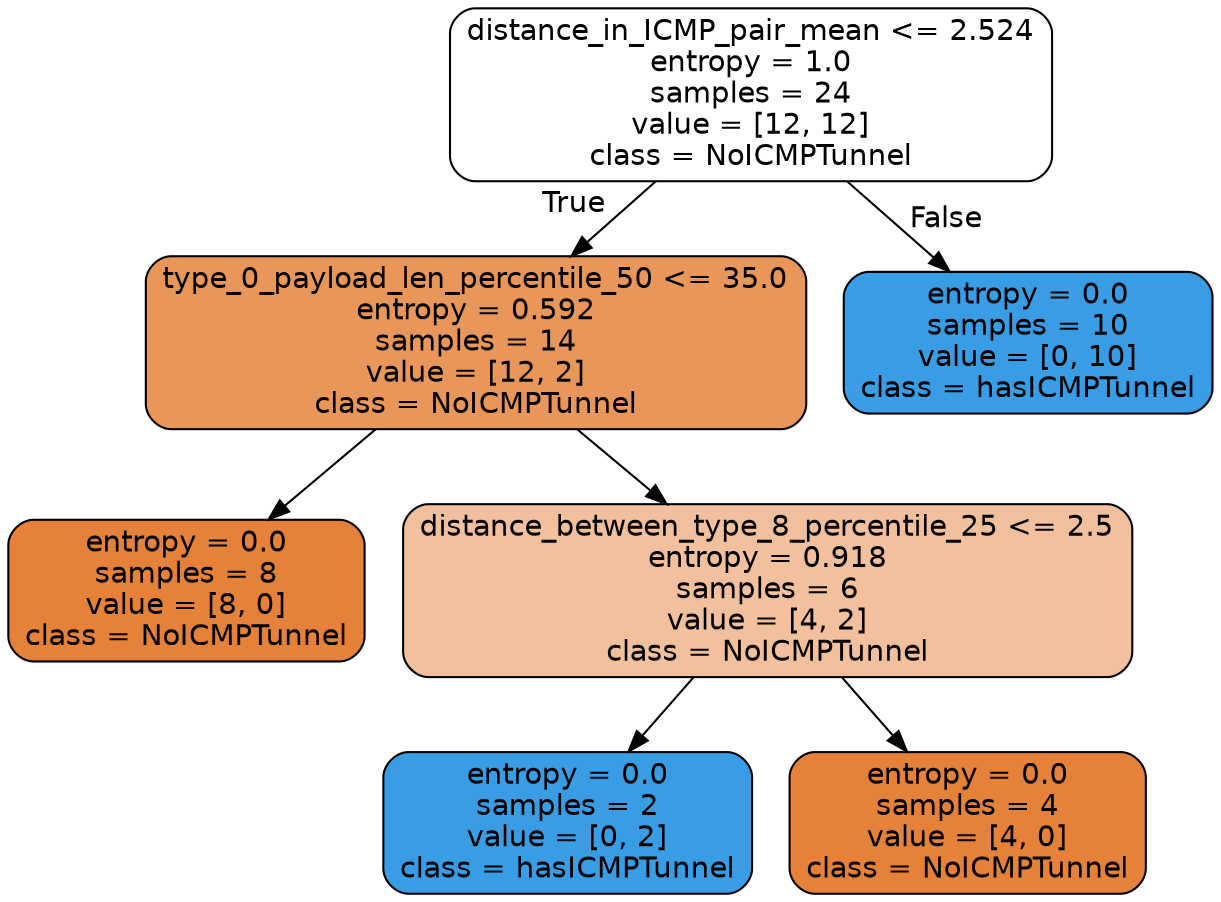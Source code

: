 digraph Tree {
node [shape=box, style="filled, rounded", color="black", fontname=helvetica] ;
edge [fontname=helvetica] ;
0 [label="distance_in_ICMP_pair_mean <= 2.524\nentropy = 1.0\nsamples = 24\nvalue = [12, 12]\nclass = NoICMPTunnel", fillcolor="#ffffff"] ;
1 [label="type_0_payload_len_percentile_50 <= 35.0\nentropy = 0.592\nsamples = 14\nvalue = [12, 2]\nclass = NoICMPTunnel", fillcolor="#e9965a"] ;
0 -> 1 [labeldistance=2.5, labelangle=45, headlabel="True"] ;
2 [label="entropy = 0.0\nsamples = 8\nvalue = [8, 0]\nclass = NoICMPTunnel", fillcolor="#e58139"] ;
1 -> 2 ;
3 [label="distance_between_type_8_percentile_25 <= 2.5\nentropy = 0.918\nsamples = 6\nvalue = [4, 2]\nclass = NoICMPTunnel", fillcolor="#f2c09c"] ;
1 -> 3 ;
4 [label="entropy = 0.0\nsamples = 2\nvalue = [0, 2]\nclass = hasICMPTunnel", fillcolor="#399de5"] ;
3 -> 4 ;
5 [label="entropy = 0.0\nsamples = 4\nvalue = [4, 0]\nclass = NoICMPTunnel", fillcolor="#e58139"] ;
3 -> 5 ;
6 [label="entropy = 0.0\nsamples = 10\nvalue = [0, 10]\nclass = hasICMPTunnel", fillcolor="#399de5"] ;
0 -> 6 [labeldistance=2.5, labelangle=-45, headlabel="False"] ;
}